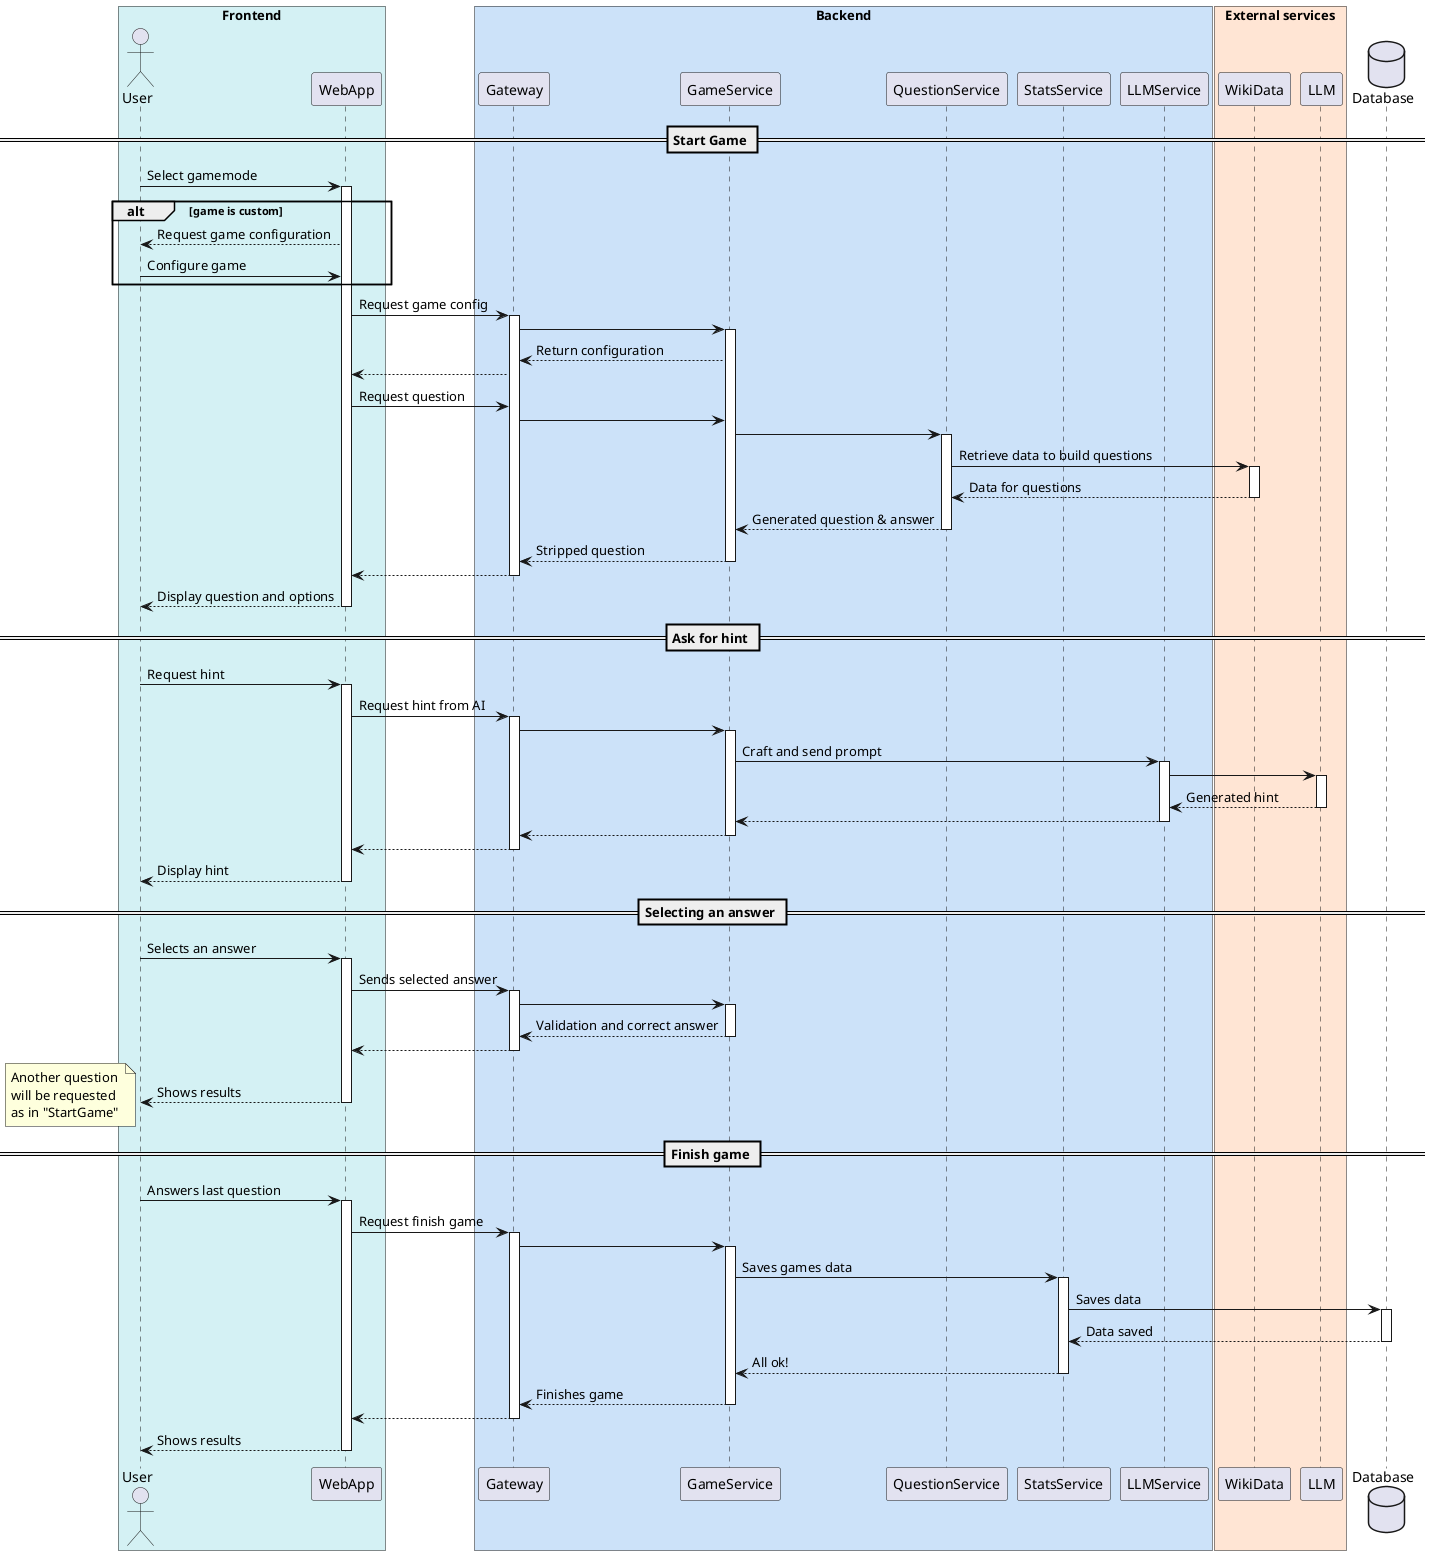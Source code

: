 @startuml
box "Frontend" #D4F1F4
actor User
participant WebApp
end box
box "Backend" #CCE2F9
participant Gateway
participant GameService
participant QuestionService
participant StatsService
participant LLMService
end box
box "External services" #FFE5D4
participant WikiData
participant LLM
end box
database Database

== Start Game ==
User -> WebApp: Select gamemode
activate WebApp
alt game is custom
WebApp --> User: Request game configuration
User -> WebApp: Configure game
end
WebApp -> Gateway: Request game config 
activate Gateway
Gateway -> GameService
activate GameService
GameService --> Gateway: Return configuration
Gateway --> WebApp
WebApp -> Gateway: Request question
Gateway -> GameService
GameService -> QuestionService
activate QuestionService
QuestionService -> WikiData: Retrieve data to build questions
activate WikiData
WikiData --> QuestionService: Data for questions
deactivate WikiData
QuestionService --> GameService: Generated question & answer
deactivate QuestionService
GameService --> Gateway: Stripped question
deactivate GameService
Gateway --> WebApp
deactivate Gateway
WebApp --> User: Display question and options

deactivate WebApp

== Ask for hint ==
User -> WebApp: Request hint
activate WebApp
WebApp -> Gateway: Request hint from AI
activate Gateway
Gateway -> GameService
activate GameService
GameService -> LLMService: Craft and send prompt
activate LLMService
LLMService -> LLM
activate LLM
LLM --> LLMService: Generated hint
deactivate LLM
LLMService --> GameService
deactivate LLMService
GameService --> Gateway
deactivate GameService
Gateway --> WebApp
deactivate Gateway
WebApp --> User: Display hint
deactivate WebApp

== Selecting an answer ==
User -> WebApp: Selects an answer
activate WebApp
WebApp -> Gateway: Sends selected answer
activate Gateway
Gateway -> GameService
activate GameService
GameService --> Gateway: Validation and correct answer
deactivate GameService
Gateway --> WebApp
deactivate Gateway
WebApp --> User: Shows results
deactivate WebApp
note left
Another question 
will be requested 
as in "StartGame"
end note

== Finish game ==
User -> WebApp: Answers last question
activate WebApp
WebApp -> Gateway: Request finish game
activate Gateway
Gateway -> GameService
activate GameService
GameService -> StatsService: Saves games data
activate StatsService
StatsService -> Database: Saves data
activate Database
Database --> StatsService: Data saved
deactivate Database
StatsService --> GameService: All ok!
deactivate StatsService
GameService --> Gateway: Finishes game
deactivate GameService
Gateway --> WebApp
deactivate Gateway
WebApp --> User: Shows results
deactivate WebApp

@enduml